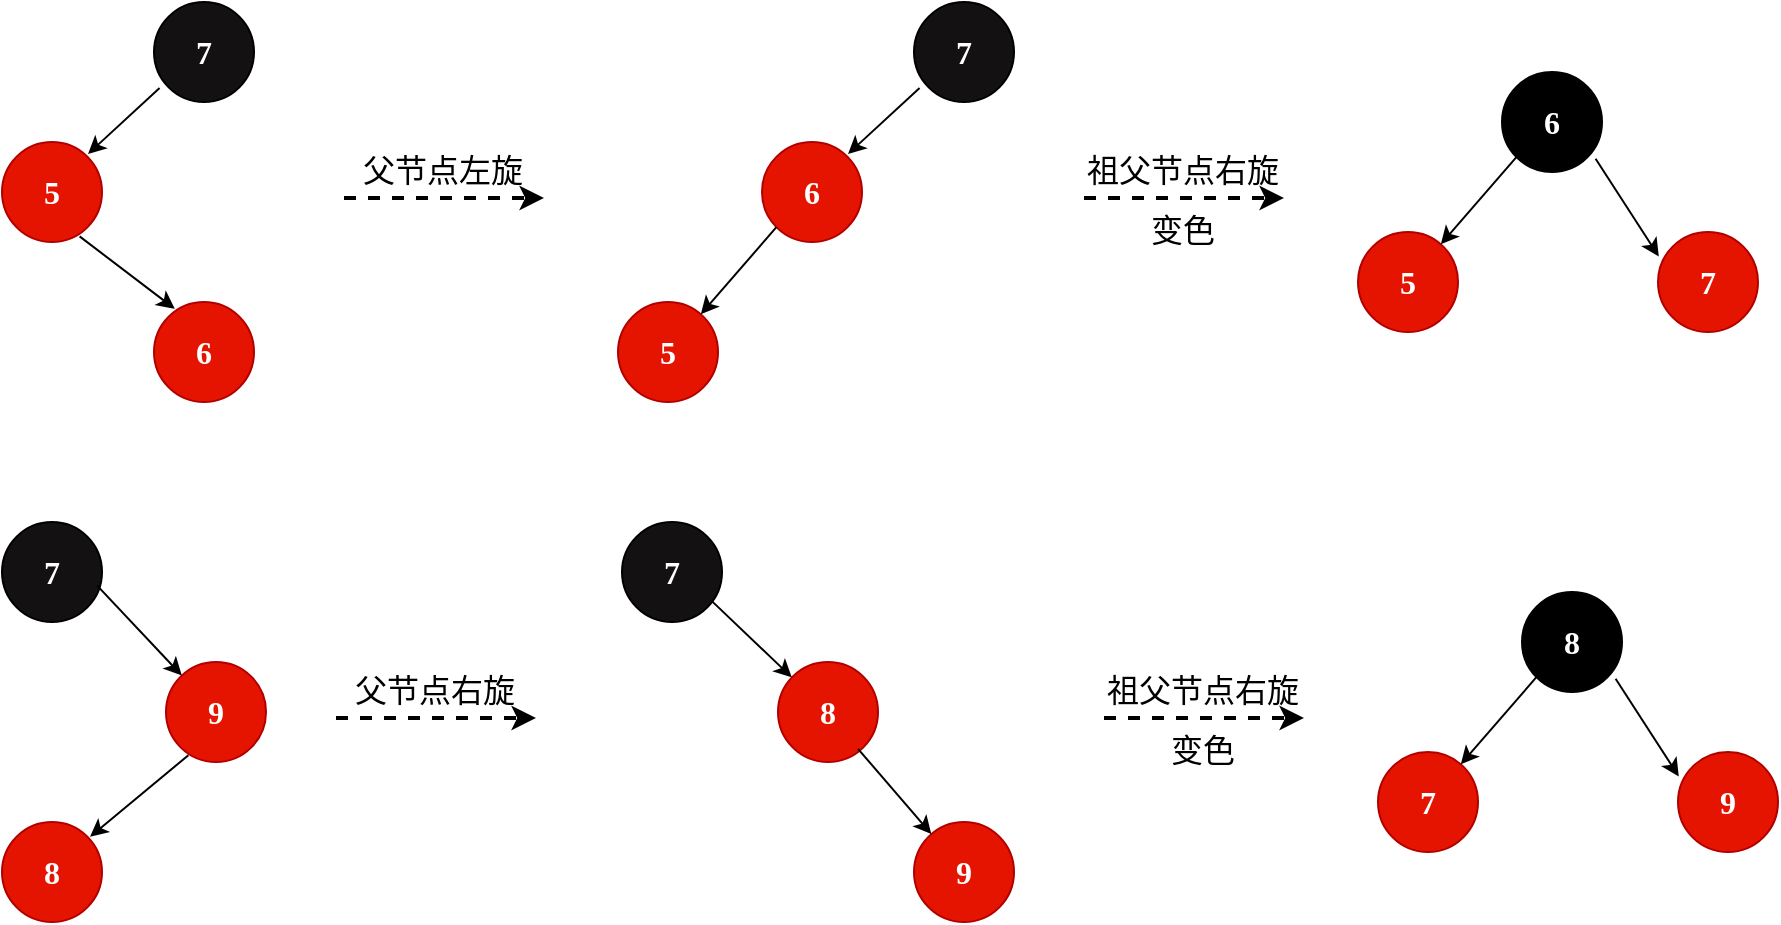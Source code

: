 <mxfile version="21.2.8" type="device">
  <diagram name="Page-1" id="UcSlUft3GAuf-4zFbCCS">
    <mxGraphModel dx="996" dy="666" grid="1" gridSize="10" guides="1" tooltips="1" connect="0" arrows="1" fold="1" page="1" pageScale="1" pageWidth="827" pageHeight="1169" math="0" shadow="0">
      <root>
        <mxCell id="0" />
        <mxCell id="1" parent="0" />
        <mxCell id="Zd-3lMhIXrU8nzPOGtwx-19" value="&lt;font size=&quot;1&quot; face=&quot;Verdana&quot; color=&quot;#ffffff&quot;&gt;&lt;b style=&quot;font-size: 16px;&quot;&gt;7&lt;/b&gt;&lt;/font&gt;" style="ellipse;whiteSpace=wrap;html=1;aspect=fixed;fillColor=#131111;" parent="1" vertex="1">
          <mxGeometry x="208" y="292" width="50" height="50" as="geometry" />
        </mxCell>
        <mxCell id="Zd-3lMhIXrU8nzPOGtwx-20" value="&lt;font size=&quot;1&quot; face=&quot;Verdana&quot; color=&quot;#ffffff&quot;&gt;&lt;b style=&quot;font-size: 16px;&quot;&gt;5&lt;/b&gt;&lt;/font&gt;" style="ellipse;whiteSpace=wrap;html=1;aspect=fixed;fillColor=#e51400;fontColor=#ffffff;strokeColor=#B20000;" parent="1" vertex="1">
          <mxGeometry x="132" y="362" width="50" height="50" as="geometry" />
        </mxCell>
        <mxCell id="Zd-3lMhIXrU8nzPOGtwx-21" value="" style="endArrow=classic;html=1;rounded=0;exitX=0.056;exitY=0.86;exitDx=0;exitDy=0;exitPerimeter=0;" parent="1" source="Zd-3lMhIXrU8nzPOGtwx-19" edge="1">
          <mxGeometry width="50" height="50" relative="1" as="geometry">
            <mxPoint x="141" y="421" as="sourcePoint" />
            <mxPoint x="175" y="368" as="targetPoint" />
          </mxGeometry>
        </mxCell>
        <mxCell id="Zd-3lMhIXrU8nzPOGtwx-22" value="&lt;font size=&quot;1&quot; face=&quot;Verdana&quot; color=&quot;#ffffff&quot;&gt;&lt;b style=&quot;font-size: 16px;&quot;&gt;6&lt;/b&gt;&lt;/font&gt;" style="ellipse;whiteSpace=wrap;html=1;aspect=fixed;fillColor=#e51400;fontColor=#ffffff;strokeColor=#B20000;" parent="1" vertex="1">
          <mxGeometry x="208" y="442" width="50" height="50" as="geometry" />
        </mxCell>
        <mxCell id="Zd-3lMhIXrU8nzPOGtwx-23" value="" style="endArrow=classic;html=1;rounded=0;exitX=0.776;exitY=0.964;exitDx=0;exitDy=0;exitPerimeter=0;entryX=0.208;entryY=0.068;entryDx=0;entryDy=0;entryPerimeter=0;" parent="1" target="Zd-3lMhIXrU8nzPOGtwx-22" edge="1">
          <mxGeometry width="50" height="50" relative="1" as="geometry">
            <mxPoint x="170.8" y="409.2" as="sourcePoint" />
            <mxPoint x="195.8" y="387.2" as="targetPoint" />
          </mxGeometry>
        </mxCell>
        <mxCell id="Zd-3lMhIXrU8nzPOGtwx-27" value="&lt;font size=&quot;1&quot; face=&quot;Verdana&quot; color=&quot;#ffffff&quot;&gt;&lt;b style=&quot;font-size: 16px;&quot;&gt;7&lt;/b&gt;&lt;/font&gt;" style="ellipse;whiteSpace=wrap;html=1;aspect=fixed;fillColor=#131111;" parent="1" vertex="1">
          <mxGeometry x="132" y="552" width="50" height="50" as="geometry" />
        </mxCell>
        <mxCell id="Zd-3lMhIXrU8nzPOGtwx-28" value="&lt;font size=&quot;1&quot; face=&quot;Verdana&quot; color=&quot;#ffffff&quot;&gt;&lt;b style=&quot;font-size: 16px;&quot;&gt;9&lt;/b&gt;&lt;/font&gt;" style="ellipse;whiteSpace=wrap;html=1;aspect=fixed;fillColor=#e51400;fontColor=#ffffff;strokeColor=#B20000;" parent="1" vertex="1">
          <mxGeometry x="214" y="622" width="50" height="50" as="geometry" />
        </mxCell>
        <mxCell id="Zd-3lMhIXrU8nzPOGtwx-29" value="" style="endArrow=classic;html=1;rounded=0;exitX=0.952;exitY=0.636;exitDx=0;exitDy=0;exitPerimeter=0;" parent="1" source="Zd-3lMhIXrU8nzPOGtwx-27" target="Zd-3lMhIXrU8nzPOGtwx-28" edge="1">
          <mxGeometry width="50" height="50" relative="1" as="geometry">
            <mxPoint x="65" y="681" as="sourcePoint" />
            <mxPoint x="99" y="628" as="targetPoint" />
          </mxGeometry>
        </mxCell>
        <mxCell id="Zd-3lMhIXrU8nzPOGtwx-30" value="&lt;font size=&quot;1&quot; face=&quot;Verdana&quot; color=&quot;#ffffff&quot;&gt;&lt;b style=&quot;font-size: 16px;&quot;&gt;8&lt;/b&gt;&lt;/font&gt;" style="ellipse;whiteSpace=wrap;html=1;aspect=fixed;fillColor=#e51400;fontColor=#ffffff;strokeColor=#B20000;" parent="1" vertex="1">
          <mxGeometry x="132" y="702" width="50" height="50" as="geometry" />
        </mxCell>
        <mxCell id="Zd-3lMhIXrU8nzPOGtwx-31" value="" style="endArrow=classic;html=1;rounded=0;exitX=0.224;exitY=0.932;exitDx=0;exitDy=0;exitPerimeter=0;entryX=0.88;entryY=0.148;entryDx=0;entryDy=0;entryPerimeter=0;" parent="1" source="Zd-3lMhIXrU8nzPOGtwx-28" target="Zd-3lMhIXrU8nzPOGtwx-30" edge="1">
          <mxGeometry width="50" height="50" relative="1" as="geometry">
            <mxPoint x="94.8" y="669.2" as="sourcePoint" />
            <mxPoint x="119.8" y="647.2" as="targetPoint" />
          </mxGeometry>
        </mxCell>
        <mxCell id="clMs-8nxmc0jHzL0fdGQ-2" value="" style="endArrow=classic;html=1;rounded=0;dashed=1;strokeWidth=2;" parent="1" edge="1">
          <mxGeometry width="50" height="50" relative="1" as="geometry">
            <mxPoint x="303" y="390" as="sourcePoint" />
            <mxPoint x="403" y="390" as="targetPoint" />
          </mxGeometry>
        </mxCell>
        <mxCell id="clMs-8nxmc0jHzL0fdGQ-4" value="&lt;font style=&quot;font-size: 16px;&quot;&gt;父节点左旋&lt;/font&gt;" style="text;html=1;align=center;verticalAlign=middle;resizable=0;points=[];autosize=1;strokeColor=none;fillColor=none;" parent="1" vertex="1">
          <mxGeometry x="302" y="361" width="100" height="30" as="geometry" />
        </mxCell>
        <mxCell id="clMs-8nxmc0jHzL0fdGQ-5" value="" style="endArrow=classic;html=1;rounded=0;dashed=1;strokeWidth=2;" parent="1" edge="1">
          <mxGeometry width="50" height="50" relative="1" as="geometry">
            <mxPoint x="299" y="650" as="sourcePoint" />
            <mxPoint x="399" y="650" as="targetPoint" />
          </mxGeometry>
        </mxCell>
        <mxCell id="clMs-8nxmc0jHzL0fdGQ-6" value="&lt;font style=&quot;font-size: 16px;&quot;&gt;父节点右旋&lt;/font&gt;" style="text;html=1;align=center;verticalAlign=middle;resizable=0;points=[];autosize=1;strokeColor=none;fillColor=none;" parent="1" vertex="1">
          <mxGeometry x="298" y="621" width="100" height="30" as="geometry" />
        </mxCell>
        <mxCell id="clMs-8nxmc0jHzL0fdGQ-7" value="&lt;font size=&quot;1&quot; face=&quot;Verdana&quot; color=&quot;#ffffff&quot;&gt;&lt;b style=&quot;font-size: 16px;&quot;&gt;7&lt;/b&gt;&lt;/font&gt;" style="ellipse;whiteSpace=wrap;html=1;aspect=fixed;fillColor=#131111;" parent="1" vertex="1">
          <mxGeometry x="588" y="292" width="50" height="50" as="geometry" />
        </mxCell>
        <mxCell id="clMs-8nxmc0jHzL0fdGQ-8" value="&lt;font size=&quot;1&quot; face=&quot;Verdana&quot; color=&quot;#ffffff&quot;&gt;&lt;b style=&quot;font-size: 16px;&quot;&gt;6&lt;/b&gt;&lt;/font&gt;" style="ellipse;whiteSpace=wrap;html=1;aspect=fixed;fillColor=#e51400;fontColor=#ffffff;strokeColor=#B20000;" parent="1" vertex="1">
          <mxGeometry x="512" y="362" width="50" height="50" as="geometry" />
        </mxCell>
        <mxCell id="clMs-8nxmc0jHzL0fdGQ-9" value="" style="endArrow=classic;html=1;rounded=0;exitX=0.056;exitY=0.86;exitDx=0;exitDy=0;exitPerimeter=0;" parent="1" source="clMs-8nxmc0jHzL0fdGQ-7" edge="1">
          <mxGeometry width="50" height="50" relative="1" as="geometry">
            <mxPoint x="521" y="421" as="sourcePoint" />
            <mxPoint x="555" y="368" as="targetPoint" />
          </mxGeometry>
        </mxCell>
        <mxCell id="clMs-8nxmc0jHzL0fdGQ-10" value="&lt;font size=&quot;1&quot; face=&quot;Verdana&quot; color=&quot;#ffffff&quot;&gt;&lt;b style=&quot;font-size: 16px;&quot;&gt;5&lt;/b&gt;&lt;/font&gt;" style="ellipse;whiteSpace=wrap;html=1;aspect=fixed;fillColor=#e51400;fontColor=#ffffff;strokeColor=#B20000;" parent="1" vertex="1">
          <mxGeometry x="440" y="442" width="50" height="50" as="geometry" />
        </mxCell>
        <mxCell id="clMs-8nxmc0jHzL0fdGQ-12" value="" style="endArrow=classic;html=1;rounded=0;exitX=0.144;exitY=0.852;exitDx=0;exitDy=0;exitPerimeter=0;" parent="1" source="clMs-8nxmc0jHzL0fdGQ-8" target="clMs-8nxmc0jHzL0fdGQ-10" edge="1">
          <mxGeometry width="50" height="50" relative="1" as="geometry">
            <mxPoint x="601" y="345" as="sourcePoint" />
            <mxPoint x="565" y="378" as="targetPoint" />
          </mxGeometry>
        </mxCell>
        <mxCell id="clMs-8nxmc0jHzL0fdGQ-13" value="&lt;font size=&quot;1&quot; face=&quot;Verdana&quot; color=&quot;#ffffff&quot;&gt;&lt;b style=&quot;font-size: 16px;&quot;&gt;7&lt;/b&gt;&lt;/font&gt;" style="ellipse;whiteSpace=wrap;html=1;aspect=fixed;fillColor=#131111;" parent="1" vertex="1">
          <mxGeometry x="442" y="552" width="50" height="50" as="geometry" />
        </mxCell>
        <mxCell id="clMs-8nxmc0jHzL0fdGQ-14" value="&lt;font size=&quot;1&quot; face=&quot;Verdana&quot; color=&quot;#ffffff&quot;&gt;&lt;b style=&quot;font-size: 16px;&quot;&gt;8&lt;/b&gt;&lt;/font&gt;" style="ellipse;whiteSpace=wrap;html=1;aspect=fixed;fillColor=#e51400;fontColor=#ffffff;strokeColor=#B20000;" parent="1" vertex="1">
          <mxGeometry x="520" y="622" width="50" height="50" as="geometry" />
        </mxCell>
        <mxCell id="clMs-8nxmc0jHzL0fdGQ-15" value="" style="endArrow=classic;html=1;rounded=0;exitX=0.904;exitY=0.796;exitDx=0;exitDy=0;exitPerimeter=0;" parent="1" source="clMs-8nxmc0jHzL0fdGQ-13" target="clMs-8nxmc0jHzL0fdGQ-14" edge="1">
          <mxGeometry width="50" height="50" relative="1" as="geometry">
            <mxPoint x="375" y="681" as="sourcePoint" />
            <mxPoint x="409" y="628" as="targetPoint" />
          </mxGeometry>
        </mxCell>
        <mxCell id="clMs-8nxmc0jHzL0fdGQ-16" value="&lt;font size=&quot;1&quot; face=&quot;Verdana&quot; color=&quot;#ffffff&quot;&gt;&lt;b style=&quot;font-size: 16px;&quot;&gt;9&lt;/b&gt;&lt;/font&gt;" style="ellipse;whiteSpace=wrap;html=1;aspect=fixed;fillColor=#e51400;fontColor=#ffffff;strokeColor=#B20000;" parent="1" vertex="1">
          <mxGeometry x="588" y="702" width="50" height="50" as="geometry" />
        </mxCell>
        <mxCell id="clMs-8nxmc0jHzL0fdGQ-17" value="" style="endArrow=classic;html=1;rounded=0;exitX=0.8;exitY=0.868;exitDx=0;exitDy=0;exitPerimeter=0;" parent="1" source="clMs-8nxmc0jHzL0fdGQ-14" target="clMs-8nxmc0jHzL0fdGQ-16" edge="1">
          <mxGeometry width="50" height="50" relative="1" as="geometry">
            <mxPoint x="404.8" y="669.2" as="sourcePoint" />
            <mxPoint x="429.8" y="647.2" as="targetPoint" />
          </mxGeometry>
        </mxCell>
        <mxCell id="clMs-8nxmc0jHzL0fdGQ-18" value="" style="endArrow=classic;html=1;rounded=0;dashed=1;strokeWidth=2;" parent="1" edge="1">
          <mxGeometry width="50" height="50" relative="1" as="geometry">
            <mxPoint x="673" y="390" as="sourcePoint" />
            <mxPoint x="773" y="390" as="targetPoint" />
          </mxGeometry>
        </mxCell>
        <mxCell id="clMs-8nxmc0jHzL0fdGQ-19" value="&lt;font style=&quot;font-size: 16px;&quot;&gt;祖父节点右旋&lt;/font&gt;" style="text;html=1;align=center;verticalAlign=middle;resizable=0;points=[];autosize=1;strokeColor=none;fillColor=none;" parent="1" vertex="1">
          <mxGeometry x="662" y="361" width="120" height="30" as="geometry" />
        </mxCell>
        <mxCell id="clMs-8nxmc0jHzL0fdGQ-20" value="&lt;font size=&quot;1&quot; face=&quot;Verdana&quot; color=&quot;#ffffff&quot;&gt;&lt;b style=&quot;font-size: 16px;&quot;&gt;7&lt;/b&gt;&lt;/font&gt;" style="ellipse;whiteSpace=wrap;html=1;aspect=fixed;fillColor=#e51400;fontColor=#ffffff;strokeColor=#B20000;" parent="1" vertex="1">
          <mxGeometry x="960" y="407" width="50" height="50" as="geometry" />
        </mxCell>
        <mxCell id="clMs-8nxmc0jHzL0fdGQ-21" value="&lt;font size=&quot;1&quot; face=&quot;Verdana&quot; color=&quot;#ffffff&quot;&gt;&lt;b style=&quot;font-size: 16px;&quot;&gt;6&lt;/b&gt;&lt;/font&gt;" style="ellipse;whiteSpace=wrap;html=1;aspect=fixed;fillColor=#000000;fontColor=#ffffff;strokeColor=#000000;" parent="1" vertex="1">
          <mxGeometry x="882" y="327" width="50" height="50" as="geometry" />
        </mxCell>
        <mxCell id="clMs-8nxmc0jHzL0fdGQ-22" value="" style="endArrow=classic;html=1;rounded=0;exitX=0.936;exitY=0.868;exitDx=0;exitDy=0;exitPerimeter=0;entryX=0.008;entryY=0.244;entryDx=0;entryDy=0;entryPerimeter=0;" parent="1" source="clMs-8nxmc0jHzL0fdGQ-21" target="clMs-8nxmc0jHzL0fdGQ-20" edge="1">
          <mxGeometry width="50" height="50" relative="1" as="geometry">
            <mxPoint x="891" y="386" as="sourcePoint" />
            <mxPoint x="925" y="333" as="targetPoint" />
          </mxGeometry>
        </mxCell>
        <mxCell id="clMs-8nxmc0jHzL0fdGQ-23" value="&lt;font size=&quot;1&quot; face=&quot;Verdana&quot; color=&quot;#ffffff&quot;&gt;&lt;b style=&quot;font-size: 16px;&quot;&gt;5&lt;/b&gt;&lt;/font&gt;" style="ellipse;whiteSpace=wrap;html=1;aspect=fixed;fillColor=#e51400;fontColor=#ffffff;strokeColor=#B20000;" parent="1" vertex="1">
          <mxGeometry x="810" y="407" width="50" height="50" as="geometry" />
        </mxCell>
        <mxCell id="clMs-8nxmc0jHzL0fdGQ-24" value="" style="endArrow=classic;html=1;rounded=0;exitX=0.144;exitY=0.852;exitDx=0;exitDy=0;exitPerimeter=0;" parent="1" source="clMs-8nxmc0jHzL0fdGQ-21" target="clMs-8nxmc0jHzL0fdGQ-23" edge="1">
          <mxGeometry width="50" height="50" relative="1" as="geometry">
            <mxPoint x="971" y="310" as="sourcePoint" />
            <mxPoint x="935" y="343" as="targetPoint" />
          </mxGeometry>
        </mxCell>
        <mxCell id="clMs-8nxmc0jHzL0fdGQ-25" value="&lt;font style=&quot;font-size: 16px;&quot;&gt;变色&lt;/font&gt;" style="text;html=1;align=center;verticalAlign=middle;resizable=0;points=[];autosize=1;strokeColor=none;fillColor=none;" parent="1" vertex="1">
          <mxGeometry x="692" y="391" width="60" height="30" as="geometry" />
        </mxCell>
        <mxCell id="clMs-8nxmc0jHzL0fdGQ-26" value="" style="endArrow=classic;html=1;rounded=0;dashed=1;strokeWidth=2;" parent="1" edge="1">
          <mxGeometry width="50" height="50" relative="1" as="geometry">
            <mxPoint x="683" y="650" as="sourcePoint" />
            <mxPoint x="783" y="650" as="targetPoint" />
          </mxGeometry>
        </mxCell>
        <mxCell id="clMs-8nxmc0jHzL0fdGQ-27" value="&lt;font style=&quot;font-size: 16px;&quot;&gt;祖父节点右旋&lt;/font&gt;" style="text;html=1;align=center;verticalAlign=middle;resizable=0;points=[];autosize=1;strokeColor=none;fillColor=none;" parent="1" vertex="1">
          <mxGeometry x="672" y="621" width="120" height="30" as="geometry" />
        </mxCell>
        <mxCell id="clMs-8nxmc0jHzL0fdGQ-28" value="&lt;font size=&quot;1&quot; face=&quot;Verdana&quot; color=&quot;#ffffff&quot;&gt;&lt;b style=&quot;font-size: 16px;&quot;&gt;9&lt;/b&gt;&lt;/font&gt;" style="ellipse;whiteSpace=wrap;html=1;aspect=fixed;fillColor=#e51400;fontColor=#ffffff;strokeColor=#B20000;" parent="1" vertex="1">
          <mxGeometry x="970" y="667" width="50" height="50" as="geometry" />
        </mxCell>
        <mxCell id="clMs-8nxmc0jHzL0fdGQ-29" value="&lt;font face=&quot;Verdana&quot;&gt;&lt;span style=&quot;font-size: 16px;&quot;&gt;&lt;b&gt;8&lt;/b&gt;&lt;/span&gt;&lt;/font&gt;" style="ellipse;whiteSpace=wrap;html=1;aspect=fixed;fillColor=#000000;fontColor=#ffffff;strokeColor=#000000;" parent="1" vertex="1">
          <mxGeometry x="892" y="587" width="50" height="50" as="geometry" />
        </mxCell>
        <mxCell id="clMs-8nxmc0jHzL0fdGQ-30" value="" style="endArrow=classic;html=1;rounded=0;exitX=0.936;exitY=0.868;exitDx=0;exitDy=0;exitPerimeter=0;entryX=0.008;entryY=0.244;entryDx=0;entryDy=0;entryPerimeter=0;" parent="1" source="clMs-8nxmc0jHzL0fdGQ-29" target="clMs-8nxmc0jHzL0fdGQ-28" edge="1">
          <mxGeometry width="50" height="50" relative="1" as="geometry">
            <mxPoint x="901" y="646" as="sourcePoint" />
            <mxPoint x="935" y="593" as="targetPoint" />
          </mxGeometry>
        </mxCell>
        <mxCell id="clMs-8nxmc0jHzL0fdGQ-31" value="&lt;font size=&quot;1&quot; face=&quot;Verdana&quot; color=&quot;#ffffff&quot;&gt;&lt;b style=&quot;font-size: 16px;&quot;&gt;7&lt;/b&gt;&lt;/font&gt;" style="ellipse;whiteSpace=wrap;html=1;aspect=fixed;fillColor=#e51400;fontColor=#ffffff;strokeColor=#B20000;" parent="1" vertex="1">
          <mxGeometry x="820" y="667" width="50" height="50" as="geometry" />
        </mxCell>
        <mxCell id="clMs-8nxmc0jHzL0fdGQ-32" value="" style="endArrow=classic;html=1;rounded=0;exitX=0.144;exitY=0.852;exitDx=0;exitDy=0;exitPerimeter=0;" parent="1" source="clMs-8nxmc0jHzL0fdGQ-29" target="clMs-8nxmc0jHzL0fdGQ-31" edge="1">
          <mxGeometry width="50" height="50" relative="1" as="geometry">
            <mxPoint x="981" y="570" as="sourcePoint" />
            <mxPoint x="945" y="603" as="targetPoint" />
          </mxGeometry>
        </mxCell>
        <mxCell id="clMs-8nxmc0jHzL0fdGQ-33" value="&lt;font style=&quot;font-size: 16px;&quot;&gt;变色&lt;/font&gt;" style="text;html=1;align=center;verticalAlign=middle;resizable=0;points=[];autosize=1;strokeColor=none;fillColor=none;" parent="1" vertex="1">
          <mxGeometry x="702" y="651" width="60" height="30" as="geometry" />
        </mxCell>
      </root>
    </mxGraphModel>
  </diagram>
</mxfile>
